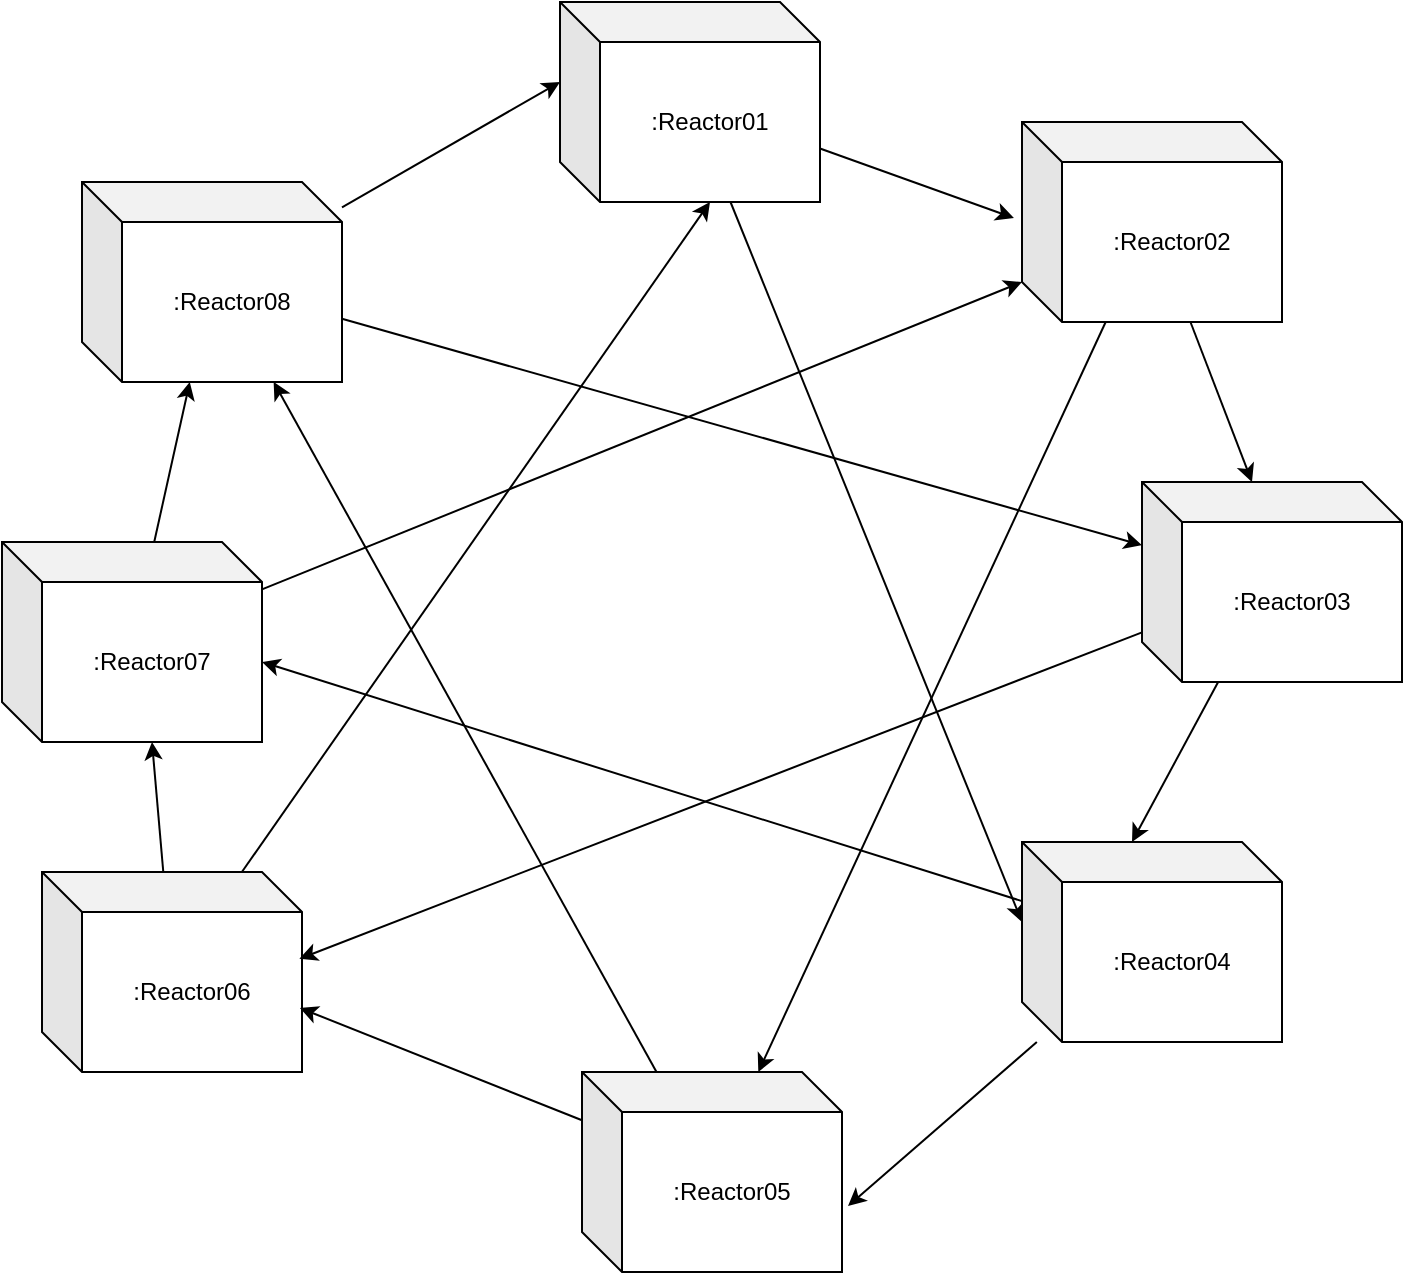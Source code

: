 <mxfile version="15.0.3" type="github">
  <diagram id="n1cJ3B8cktB44HjZlLGf" name="Page-1">
    <mxGraphModel dx="2037" dy="1053" grid="1" gridSize="10" guides="1" tooltips="1" connect="1" arrows="1" fold="1" page="1" pageScale="1" pageWidth="827" pageHeight="1169" math="0" shadow="0">
      <root>
        <mxCell id="0" />
        <mxCell id="1" parent="0" />
        <mxCell id="r3QCeaE21muGl6b7Fwn3-43" style="edgeStyle=none;rounded=0;orthogonalLoop=1;jettySize=auto;html=1;entryX=0;entryY=0;entryDx=0;entryDy=40;entryPerimeter=0;" edge="1" parent="1" source="r3QCeaE21muGl6b7Fwn3-1" target="r3QCeaE21muGl6b7Fwn3-4">
          <mxGeometry relative="1" as="geometry" />
        </mxCell>
        <mxCell id="r3QCeaE21muGl6b7Fwn3-59" style="edgeStyle=none;rounded=0;orthogonalLoop=1;jettySize=auto;html=1;" edge="1" parent="1" source="r3QCeaE21muGl6b7Fwn3-1" target="r3QCeaE21muGl6b7Fwn3-10">
          <mxGeometry relative="1" as="geometry" />
        </mxCell>
        <mxCell id="r3QCeaE21muGl6b7Fwn3-1" value="&lt;span&gt;:Reactor08&lt;/span&gt;" style="shape=cube;whiteSpace=wrap;html=1;boundedLbl=1;backgroundOutline=1;darkOpacity=0.05;darkOpacity2=0.1;" vertex="1" parent="1">
          <mxGeometry x="110" y="140" width="130" height="100" as="geometry" />
        </mxCell>
        <mxCell id="r3QCeaE21muGl6b7Fwn3-36" style="edgeStyle=none;rounded=0;orthogonalLoop=1;jettySize=auto;html=1;entryX=-0.031;entryY=0.48;entryDx=0;entryDy=0;entryPerimeter=0;" edge="1" parent="1" source="r3QCeaE21muGl6b7Fwn3-4" target="r3QCeaE21muGl6b7Fwn3-9">
          <mxGeometry relative="1" as="geometry" />
        </mxCell>
        <mxCell id="r3QCeaE21muGl6b7Fwn3-52" style="edgeStyle=none;rounded=0;orthogonalLoop=1;jettySize=auto;html=1;entryX=0;entryY=0;entryDx=0;entryDy=40;entryPerimeter=0;" edge="1" parent="1" source="r3QCeaE21muGl6b7Fwn3-4" target="r3QCeaE21muGl6b7Fwn3-8">
          <mxGeometry relative="1" as="geometry" />
        </mxCell>
        <mxCell id="r3QCeaE21muGl6b7Fwn3-4" value=":Reactor01" style="shape=cube;whiteSpace=wrap;html=1;boundedLbl=1;backgroundOutline=1;darkOpacity=0.05;darkOpacity2=0.1;" vertex="1" parent="1">
          <mxGeometry x="349" y="50" width="130" height="100" as="geometry" />
        </mxCell>
        <mxCell id="r3QCeaE21muGl6b7Fwn3-42" style="edgeStyle=none;rounded=0;orthogonalLoop=1;jettySize=auto;html=1;" edge="1" parent="1" source="r3QCeaE21muGl6b7Fwn3-5" target="r3QCeaE21muGl6b7Fwn3-1">
          <mxGeometry relative="1" as="geometry" />
        </mxCell>
        <mxCell id="r3QCeaE21muGl6b7Fwn3-58" style="edgeStyle=none;rounded=0;orthogonalLoop=1;jettySize=auto;html=1;entryX=0;entryY=0;entryDx=0;entryDy=80;entryPerimeter=0;" edge="1" parent="1" source="r3QCeaE21muGl6b7Fwn3-5" target="r3QCeaE21muGl6b7Fwn3-9">
          <mxGeometry relative="1" as="geometry" />
        </mxCell>
        <mxCell id="r3QCeaE21muGl6b7Fwn3-5" value="&lt;span&gt;:Reactor07&lt;/span&gt;" style="shape=cube;whiteSpace=wrap;html=1;boundedLbl=1;backgroundOutline=1;darkOpacity=0.05;darkOpacity2=0.1;" vertex="1" parent="1">
          <mxGeometry x="70" y="320" width="130" height="100" as="geometry" />
        </mxCell>
        <mxCell id="r3QCeaE21muGl6b7Fwn3-41" style="edgeStyle=none;rounded=0;orthogonalLoop=1;jettySize=auto;html=1;entryX=0;entryY=0;entryDx=75;entryDy=100;entryPerimeter=0;" edge="1" parent="1" source="r3QCeaE21muGl6b7Fwn3-6" target="r3QCeaE21muGl6b7Fwn3-5">
          <mxGeometry relative="1" as="geometry" />
        </mxCell>
        <mxCell id="r3QCeaE21muGl6b7Fwn3-57" style="edgeStyle=none;rounded=0;orthogonalLoop=1;jettySize=auto;html=1;entryX=0;entryY=0;entryDx=75;entryDy=100;entryPerimeter=0;" edge="1" parent="1" source="r3QCeaE21muGl6b7Fwn3-6" target="r3QCeaE21muGl6b7Fwn3-4">
          <mxGeometry relative="1" as="geometry" />
        </mxCell>
        <mxCell id="r3QCeaE21muGl6b7Fwn3-6" value="&lt;span&gt;:Reactor06&lt;/span&gt;" style="shape=cube;whiteSpace=wrap;html=1;boundedLbl=1;backgroundOutline=1;darkOpacity=0.05;darkOpacity2=0.1;" vertex="1" parent="1">
          <mxGeometry x="90" y="485" width="130" height="100" as="geometry" />
        </mxCell>
        <mxCell id="r3QCeaE21muGl6b7Fwn3-40" style="edgeStyle=none;rounded=0;orthogonalLoop=1;jettySize=auto;html=1;entryX=0.992;entryY=0.68;entryDx=0;entryDy=0;entryPerimeter=0;" edge="1" parent="1" source="r3QCeaE21muGl6b7Fwn3-7" target="r3QCeaE21muGl6b7Fwn3-6">
          <mxGeometry relative="1" as="geometry" />
        </mxCell>
        <mxCell id="r3QCeaE21muGl6b7Fwn3-56" style="edgeStyle=none;rounded=0;orthogonalLoop=1;jettySize=auto;html=1;entryX=0.737;entryY=0.999;entryDx=0;entryDy=0;entryPerimeter=0;" edge="1" parent="1" source="r3QCeaE21muGl6b7Fwn3-7" target="r3QCeaE21muGl6b7Fwn3-1">
          <mxGeometry relative="1" as="geometry" />
        </mxCell>
        <mxCell id="r3QCeaE21muGl6b7Fwn3-7" value="&lt;span&gt;:Reactor05&lt;/span&gt;" style="shape=cube;whiteSpace=wrap;html=1;boundedLbl=1;backgroundOutline=1;darkOpacity=0.05;darkOpacity2=0.1;" vertex="1" parent="1">
          <mxGeometry x="360" y="585" width="130" height="100" as="geometry" />
        </mxCell>
        <mxCell id="r3QCeaE21muGl6b7Fwn3-39" style="edgeStyle=none;rounded=0;orthogonalLoop=1;jettySize=auto;html=1;entryX=1.023;entryY=0.67;entryDx=0;entryDy=0;entryPerimeter=0;" edge="1" parent="1" source="r3QCeaE21muGl6b7Fwn3-8" target="r3QCeaE21muGl6b7Fwn3-7">
          <mxGeometry relative="1" as="geometry" />
        </mxCell>
        <mxCell id="r3QCeaE21muGl6b7Fwn3-55" style="edgeStyle=none;rounded=0;orthogonalLoop=1;jettySize=auto;html=1;entryX=0;entryY=0;entryDx=130;entryDy=60;entryPerimeter=0;" edge="1" parent="1" source="r3QCeaE21muGl6b7Fwn3-8" target="r3QCeaE21muGl6b7Fwn3-5">
          <mxGeometry relative="1" as="geometry" />
        </mxCell>
        <mxCell id="r3QCeaE21muGl6b7Fwn3-8" value="&lt;span&gt;:Reactor04&lt;/span&gt;" style="shape=cube;whiteSpace=wrap;html=1;boundedLbl=1;backgroundOutline=1;darkOpacity=0.05;darkOpacity2=0.1;" vertex="1" parent="1">
          <mxGeometry x="580" y="470" width="130" height="100" as="geometry" />
        </mxCell>
        <mxCell id="r3QCeaE21muGl6b7Fwn3-37" style="edgeStyle=none;rounded=0;orthogonalLoop=1;jettySize=auto;html=1;entryX=0;entryY=0;entryDx=55;entryDy=0;entryPerimeter=0;" edge="1" parent="1" source="r3QCeaE21muGl6b7Fwn3-9" target="r3QCeaE21muGl6b7Fwn3-10">
          <mxGeometry relative="1" as="geometry" />
        </mxCell>
        <mxCell id="r3QCeaE21muGl6b7Fwn3-53" style="edgeStyle=none;rounded=0;orthogonalLoop=1;jettySize=auto;html=1;" edge="1" parent="1" source="r3QCeaE21muGl6b7Fwn3-9" target="r3QCeaE21muGl6b7Fwn3-7">
          <mxGeometry relative="1" as="geometry" />
        </mxCell>
        <mxCell id="r3QCeaE21muGl6b7Fwn3-9" value="&lt;span&gt;:Reactor02&lt;/span&gt;" style="shape=cube;whiteSpace=wrap;html=1;boundedLbl=1;backgroundOutline=1;darkOpacity=0.05;darkOpacity2=0.1;" vertex="1" parent="1">
          <mxGeometry x="580" y="110" width="130" height="100" as="geometry" />
        </mxCell>
        <mxCell id="r3QCeaE21muGl6b7Fwn3-38" style="edgeStyle=none;rounded=0;orthogonalLoop=1;jettySize=auto;html=1;entryX=0;entryY=0;entryDx=55;entryDy=0;entryPerimeter=0;" edge="1" parent="1" source="r3QCeaE21muGl6b7Fwn3-10" target="r3QCeaE21muGl6b7Fwn3-8">
          <mxGeometry relative="1" as="geometry" />
        </mxCell>
        <mxCell id="r3QCeaE21muGl6b7Fwn3-54" style="edgeStyle=none;rounded=0;orthogonalLoop=1;jettySize=auto;html=1;entryX=0.99;entryY=0.434;entryDx=0;entryDy=0;entryPerimeter=0;" edge="1" parent="1" source="r3QCeaE21muGl6b7Fwn3-10" target="r3QCeaE21muGl6b7Fwn3-6">
          <mxGeometry relative="1" as="geometry" />
        </mxCell>
        <mxCell id="r3QCeaE21muGl6b7Fwn3-10" value="&lt;span&gt;:Reactor03&lt;/span&gt;" style="shape=cube;whiteSpace=wrap;html=1;boundedLbl=1;backgroundOutline=1;darkOpacity=0.05;darkOpacity2=0.1;" vertex="1" parent="1">
          <mxGeometry x="640" y="290" width="130" height="100" as="geometry" />
        </mxCell>
      </root>
    </mxGraphModel>
  </diagram>
</mxfile>
